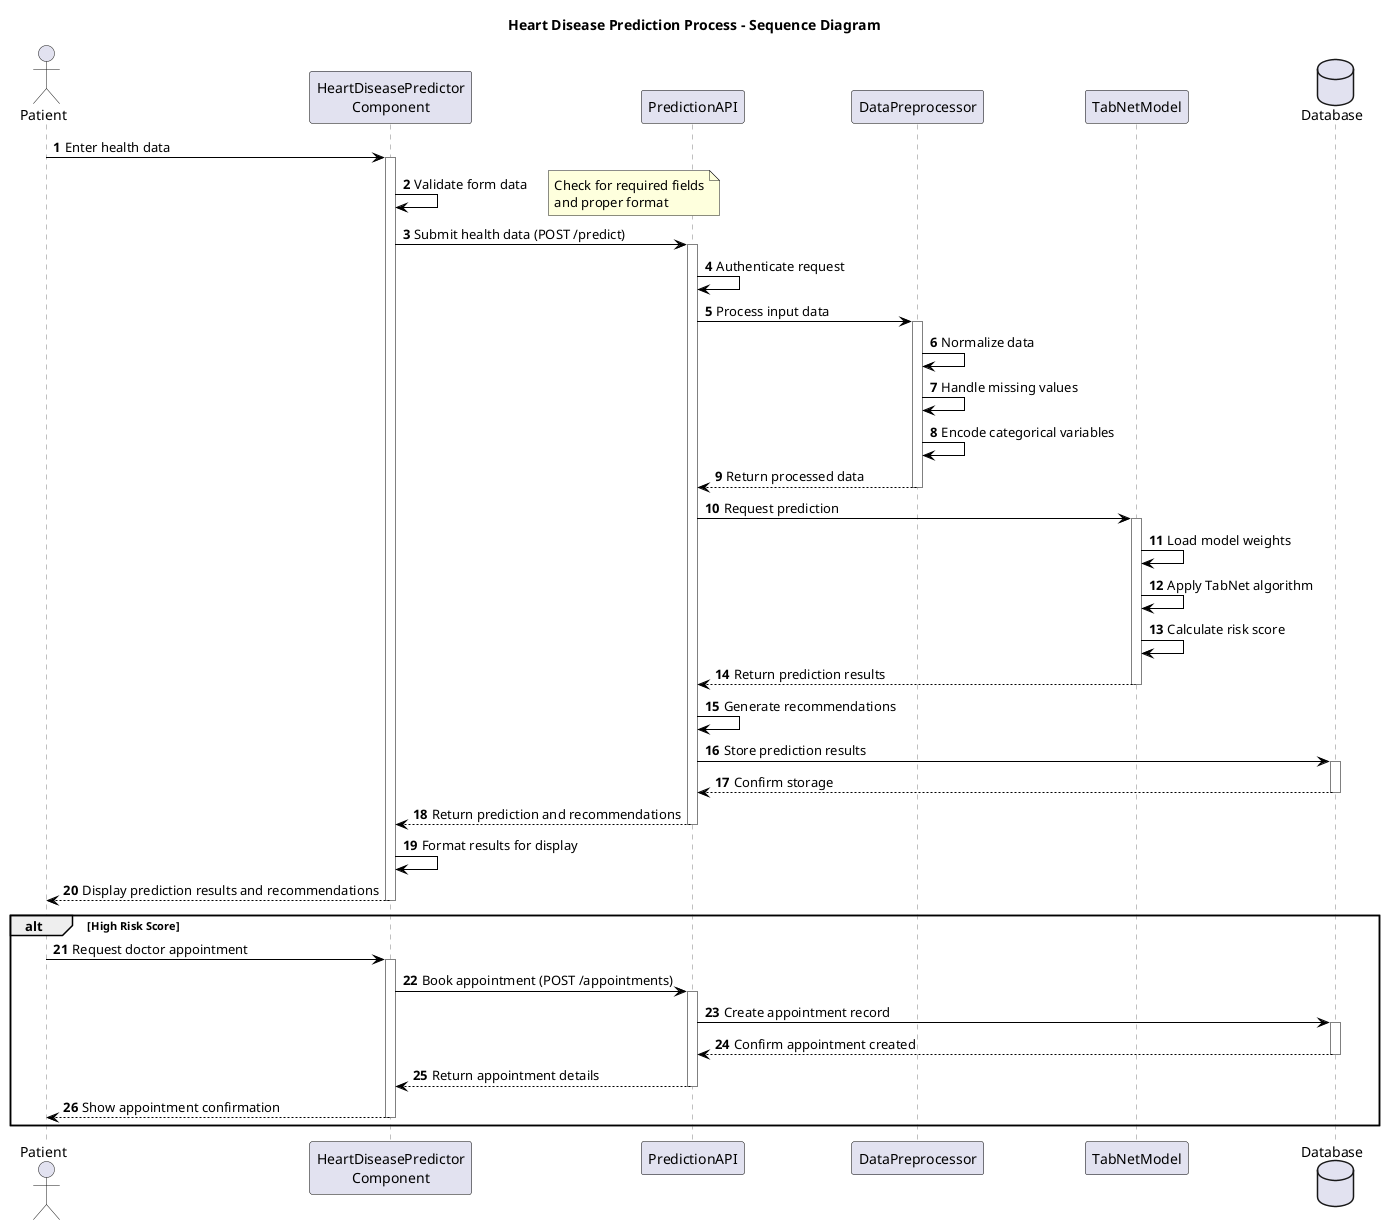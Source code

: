 @startuml Heart Disease Prediction Sequence Diagram

skinparam backgroundColor white
skinparam sequenceArrowColor black
skinparam sequenceParticipantBorderColor black
skinparam sequenceLifeLineBorderColor gray

title Heart Disease Prediction Process - Sequence Diagram

actor Patient
participant "HeartDiseasePredictor\nComponent" as Predictor
participant "PredictionAPI" as API
participant "DataPreprocessor" as Preprocessor
participant "TabNetModel" as Model
database "Database" as DB

autonumber

Patient -> Predictor: Enter health data
activate Predictor

Predictor -> Predictor: Validate form data
note right: Check for required fields\nand proper format

Predictor -> API: Submit health data (POST /predict)
activate API

API -> API: Authenticate request
API -> Preprocessor: Process input data
activate Preprocessor

Preprocessor -> Preprocessor: Normalize data
Preprocessor -> Preprocessor: Handle missing values
Preprocessor -> Preprocessor: Encode categorical variables
Preprocessor --> API: Return processed data
deactivate Preprocessor

API -> Model: Request prediction
activate Model

Model -> Model: Load model weights
Model -> Model: Apply TabNet algorithm
Model -> Model: Calculate risk score
Model --> API: Return prediction results
deactivate Model

API -> API: Generate recommendations
API -> DB: Store prediction results
activate DB
DB --> API: Confirm storage
deactivate DB

API --> Predictor: Return prediction and recommendations
deactivate API

Predictor -> Predictor: Format results for display
Predictor --> Patient: Display prediction results and recommendations
deactivate Predictor

alt High Risk Score
    Patient -> Predictor: Request doctor appointment
    activate Predictor
    Predictor -> API: Book appointment (POST /appointments)
    activate API
    API -> DB: Create appointment record
    activate DB
    DB --> API: Confirm appointment created
    deactivate DB
    API --> Predictor: Return appointment details
    deactivate API
    Predictor --> Patient: Show appointment confirmation
    deactivate Predictor
end

@enduml 
